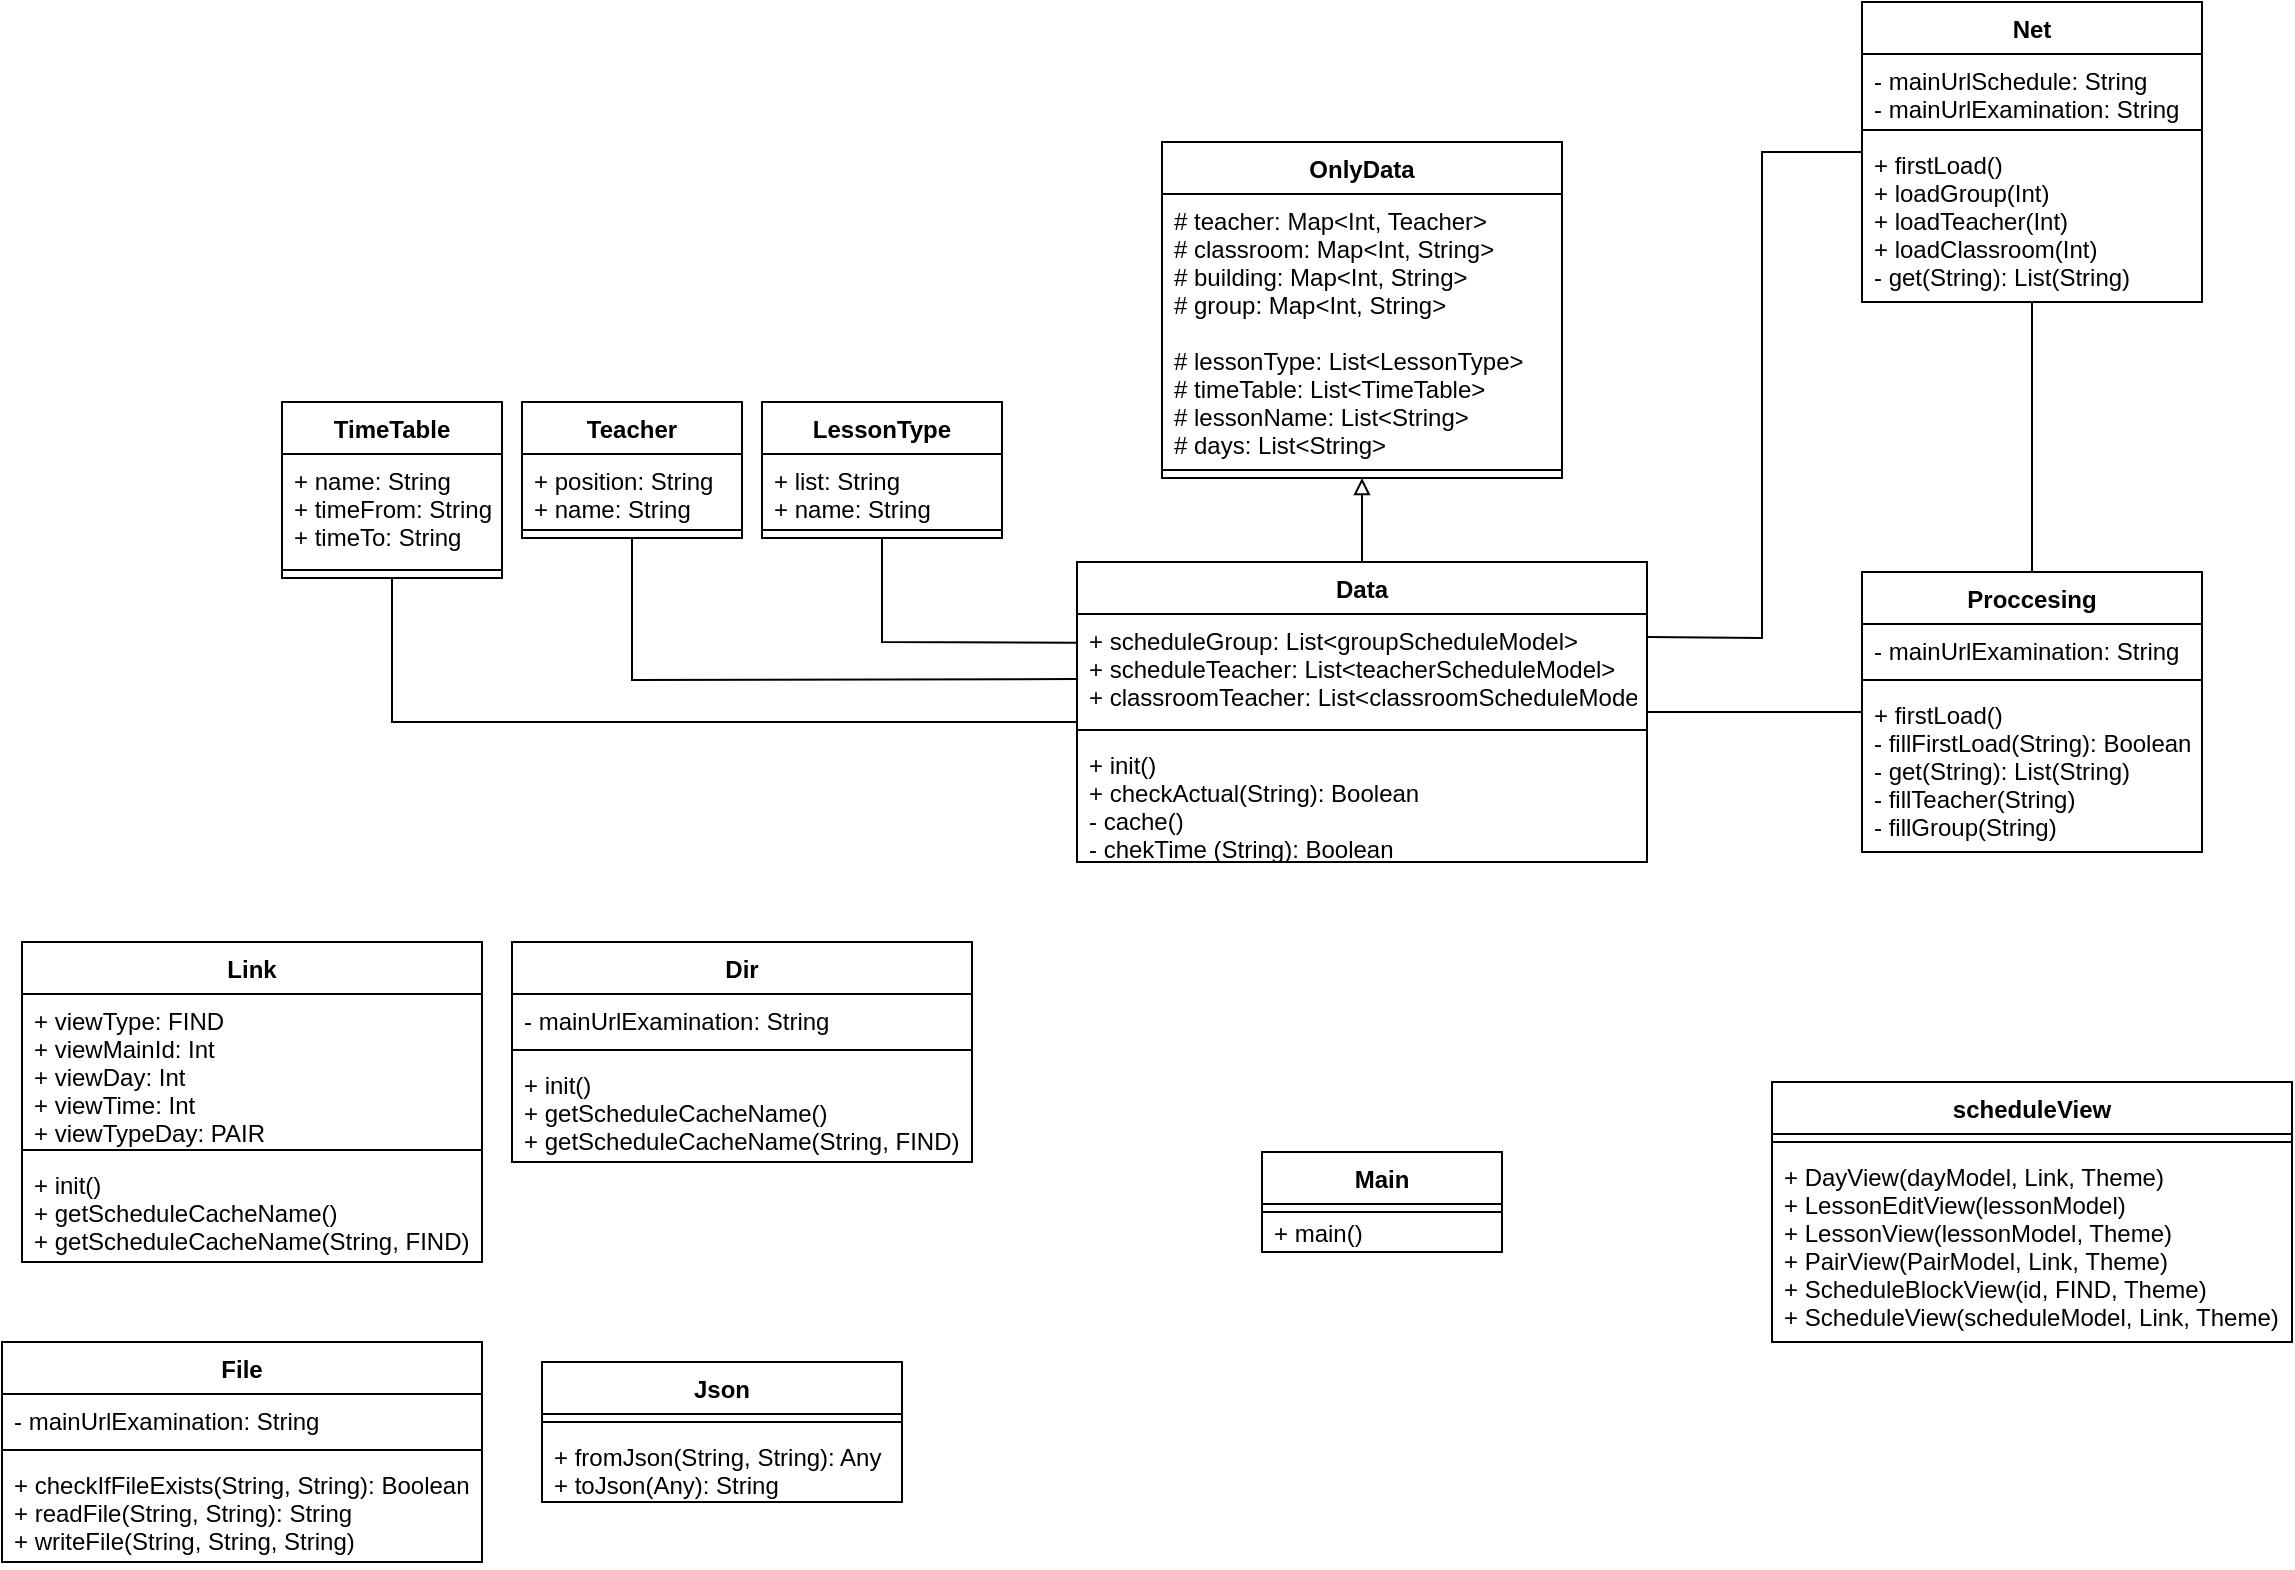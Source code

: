 <mxfile version="15.5.6" pages="2"><diagram id="e2Qo08MtwnC6GHxmbJNL" name="Сдача задания"><mxGraphModel dx="1057" dy="1483" grid="1" gridSize="10" guides="1" tooltips="1" connect="1" arrows="1" fold="1" page="1" pageScale="1" pageWidth="827" pageHeight="1169" math="0" shadow="0"><root><mxCell id="0"/><mxCell id="1" parent="0"/><mxCell id="8R0ABQOyWamHtmhhlel6-19" value="" style="edgeStyle=orthogonalEdgeStyle;rounded=0;orthogonalLoop=1;jettySize=auto;html=1;entryX=0.5;entryY=1;entryDx=0;entryDy=0;endArrow=block;endFill=0;" edge="1" parent="1" source="8R0ABQOyWamHtmhhlel6-1" target="8R0ABQOyWamHtmhhlel6-5"><mxGeometry relative="1" as="geometry"/></mxCell><mxCell id="8R0ABQOyWamHtmhhlel6-1" value="Data" style="swimlane;fontStyle=1;align=center;verticalAlign=top;childLayout=stackLayout;horizontal=1;startSize=26;horizontalStack=0;resizeParent=1;resizeParentMax=0;resizeLast=0;collapsible=1;marginBottom=0;" vertex="1" parent="1"><mxGeometry x="377.5" y="-50" width="285" height="150" as="geometry"/></mxCell><mxCell id="8R0ABQOyWamHtmhhlel6-2" value="+ scheduleGroup: List&lt;groupScheduleModel&gt;&#xA;+ scheduleTeacher: List&lt;teacherScheduleModel&gt;&#xA;+ classroomTeacher: List&lt;classroomScheduleModel&gt;" style="text;strokeColor=none;fillColor=none;align=left;verticalAlign=top;spacingLeft=4;spacingRight=4;overflow=hidden;rotatable=0;points=[[0,0.5],[1,0.5]];portConstraint=eastwest;" vertex="1" parent="8R0ABQOyWamHtmhhlel6-1"><mxGeometry y="26" width="285" height="54" as="geometry"/></mxCell><mxCell id="8R0ABQOyWamHtmhhlel6-3" value="" style="line;strokeWidth=1;fillColor=none;align=left;verticalAlign=middle;spacingTop=-1;spacingLeft=3;spacingRight=3;rotatable=0;labelPosition=right;points=[];portConstraint=eastwest;" vertex="1" parent="8R0ABQOyWamHtmhhlel6-1"><mxGeometry y="80" width="285" height="8" as="geometry"/></mxCell><mxCell id="8R0ABQOyWamHtmhhlel6-4" value="+ init()&#xA;+ checkActual(String): Boolean&#xA;- cache()&#xA;- chekTime (String): Boolean&#xA;&#xA;" style="text;strokeColor=none;fillColor=none;align=left;verticalAlign=top;spacingLeft=4;spacingRight=4;overflow=hidden;rotatable=0;points=[[0,0.5],[1,0.5]];portConstraint=eastwest;" vertex="1" parent="8R0ABQOyWamHtmhhlel6-1"><mxGeometry y="88" width="285" height="62" as="geometry"/></mxCell><mxCell id="8R0ABQOyWamHtmhhlel6-5" value="OnlyData" style="swimlane;fontStyle=1;align=center;verticalAlign=top;childLayout=stackLayout;horizontal=1;startSize=26;horizontalStack=0;resizeParent=1;resizeParentMax=0;resizeLast=0;collapsible=1;marginBottom=0;" vertex="1" parent="1"><mxGeometry x="420" y="-260" width="200" height="168" as="geometry"/></mxCell><mxCell id="8R0ABQOyWamHtmhhlel6-6" value="# teacher: Map&lt;Int, Teacher&gt;&#xA;# classroom: Map&lt;Int, String&gt;&#xA;# building: Map&lt;Int, String&gt;&#xA;# group: Map&lt;Int, String&gt;&#xA;&#xA;# lessonType: List&lt;LessonType&gt;&#xA;# timeTable: List&lt;TimeTable&gt;&#xA;# lessonName: List&lt;String&gt;&#xA;# days: List&lt;String&gt;&#xA;" style="text;strokeColor=none;fillColor=none;align=left;verticalAlign=top;spacingLeft=4;spacingRight=4;overflow=hidden;rotatable=0;points=[[0,0.5],[1,0.5]];portConstraint=eastwest;" vertex="1" parent="8R0ABQOyWamHtmhhlel6-5"><mxGeometry y="26" width="200" height="134" as="geometry"/></mxCell><mxCell id="8R0ABQOyWamHtmhhlel6-7" value="" style="line;strokeWidth=1;fillColor=none;align=left;verticalAlign=middle;spacingTop=-1;spacingLeft=3;spacingRight=3;rotatable=0;labelPosition=right;points=[];portConstraint=eastwest;" vertex="1" parent="8R0ABQOyWamHtmhhlel6-5"><mxGeometry y="160" width="200" height="8" as="geometry"/></mxCell><mxCell id="8R0ABQOyWamHtmhhlel6-20" value="LessonType" style="swimlane;fontStyle=1;align=center;verticalAlign=top;childLayout=stackLayout;horizontal=1;startSize=26;horizontalStack=0;resizeParent=1;resizeParentMax=0;resizeLast=0;collapsible=1;marginBottom=0;" vertex="1" parent="1"><mxGeometry x="220" y="-130" width="120" height="68" as="geometry"/></mxCell><mxCell id="8R0ABQOyWamHtmhhlel6-21" value="+ list: String&#xA;+ name: String&#xA;" style="text;strokeColor=none;fillColor=none;align=left;verticalAlign=top;spacingLeft=4;spacingRight=4;overflow=hidden;rotatable=0;points=[[0,0.5],[1,0.5]];portConstraint=eastwest;" vertex="1" parent="8R0ABQOyWamHtmhhlel6-20"><mxGeometry y="26" width="120" height="34" as="geometry"/></mxCell><mxCell id="8R0ABQOyWamHtmhhlel6-22" value="" style="line;strokeWidth=1;fillColor=none;align=left;verticalAlign=middle;spacingTop=-1;spacingLeft=3;spacingRight=3;rotatable=0;labelPosition=right;points=[];portConstraint=eastwest;" vertex="1" parent="8R0ABQOyWamHtmhhlel6-20"><mxGeometry y="60" width="120" height="8" as="geometry"/></mxCell><mxCell id="8R0ABQOyWamHtmhhlel6-24" value="Teacher" style="swimlane;fontStyle=1;align=center;verticalAlign=top;childLayout=stackLayout;horizontal=1;startSize=26;horizontalStack=0;resizeParent=1;resizeParentMax=0;resizeLast=0;collapsible=1;marginBottom=0;" vertex="1" parent="1"><mxGeometry x="100" y="-130" width="110" height="68" as="geometry"/></mxCell><mxCell id="8R0ABQOyWamHtmhhlel6-25" value="+ position: String&#xA;+ name: String&#xA;" style="text;strokeColor=none;fillColor=none;align=left;verticalAlign=top;spacingLeft=4;spacingRight=4;overflow=hidden;rotatable=0;points=[[0,0.5],[1,0.5]];portConstraint=eastwest;" vertex="1" parent="8R0ABQOyWamHtmhhlel6-24"><mxGeometry y="26" width="110" height="34" as="geometry"/></mxCell><mxCell id="8R0ABQOyWamHtmhhlel6-26" value="" style="line;strokeWidth=1;fillColor=none;align=left;verticalAlign=middle;spacingTop=-1;spacingLeft=3;spacingRight=3;rotatable=0;labelPosition=right;points=[];portConstraint=eastwest;" vertex="1" parent="8R0ABQOyWamHtmhhlel6-24"><mxGeometry y="60" width="110" height="8" as="geometry"/></mxCell><mxCell id="8R0ABQOyWamHtmhhlel6-30" value="TimeTable" style="swimlane;fontStyle=1;align=center;verticalAlign=top;childLayout=stackLayout;horizontal=1;startSize=26;horizontalStack=0;resizeParent=1;resizeParentMax=0;resizeLast=0;collapsible=1;marginBottom=0;" vertex="1" parent="1"><mxGeometry x="-20" y="-130" width="110" height="88" as="geometry"/></mxCell><mxCell id="8R0ABQOyWamHtmhhlel6-31" value="+ name: String&#xA;+ timeFrom: String&#xA;+ timeTo: String&#xA;" style="text;strokeColor=none;fillColor=none;align=left;verticalAlign=top;spacingLeft=4;spacingRight=4;overflow=hidden;rotatable=0;points=[[0,0.5],[1,0.5]];portConstraint=eastwest;" vertex="1" parent="8R0ABQOyWamHtmhhlel6-30"><mxGeometry y="26" width="110" height="54" as="geometry"/></mxCell><mxCell id="8R0ABQOyWamHtmhhlel6-32" value="" style="line;strokeWidth=1;fillColor=none;align=left;verticalAlign=middle;spacingTop=-1;spacingLeft=3;spacingRight=3;rotatable=0;labelPosition=right;points=[];portConstraint=eastwest;" vertex="1" parent="8R0ABQOyWamHtmhhlel6-30"><mxGeometry y="80" width="110" height="8" as="geometry"/></mxCell><mxCell id="8R0ABQOyWamHtmhhlel6-33" value="" style="endArrow=none;html=1;rounded=0;entryX=0.5;entryY=1;entryDx=0;entryDy=0;exitX=0;exitY=0.267;exitDx=0;exitDy=0;exitPerimeter=0;" edge="1" parent="1" source="8R0ABQOyWamHtmhhlel6-2" target="8R0ABQOyWamHtmhhlel6-20"><mxGeometry width="50" height="50" relative="1" as="geometry"><mxPoint x="360" y="20" as="sourcePoint"/><mxPoint x="80" y="30" as="targetPoint"/><Array as="points"><mxPoint x="280" y="-10"/></Array></mxGeometry></mxCell><mxCell id="8R0ABQOyWamHtmhhlel6-34" value="" style="endArrow=none;html=1;rounded=0;entryX=0.5;entryY=1;entryDx=0;entryDy=0;exitX=0.002;exitY=0.602;exitDx=0;exitDy=0;exitPerimeter=0;" edge="1" parent="1" source="8R0ABQOyWamHtmhhlel6-2" target="8R0ABQOyWamHtmhhlel6-24"><mxGeometry width="50" height="50" relative="1" as="geometry"><mxPoint x="370" y="20" as="sourcePoint"/><mxPoint x="230" y="40" as="targetPoint"/><Array as="points"><mxPoint x="155" y="9"/></Array></mxGeometry></mxCell><mxCell id="8R0ABQOyWamHtmhhlel6-35" value="" style="endArrow=none;html=1;rounded=0;exitX=0.5;exitY=1;exitDx=0;exitDy=0;entryX=0;entryY=1.001;entryDx=0;entryDy=0;entryPerimeter=0;" edge="1" parent="1" source="8R0ABQOyWamHtmhhlel6-30" target="8R0ABQOyWamHtmhhlel6-2"><mxGeometry width="50" height="50" relative="1" as="geometry"><mxPoint x="320" y="60" as="sourcePoint"/><mxPoint x="370" y="10" as="targetPoint"/><Array as="points"><mxPoint x="35" y="30"/></Array></mxGeometry></mxCell><mxCell id="8R0ABQOyWamHtmhhlel6-36" value="Net" style="swimlane;fontStyle=1;align=center;verticalAlign=top;childLayout=stackLayout;horizontal=1;startSize=26;horizontalStack=0;resizeParent=1;resizeParentMax=0;resizeLast=0;collapsible=1;marginBottom=0;" vertex="1" parent="1"><mxGeometry x="770" y="-330" width="170" height="150" as="geometry"/></mxCell><mxCell id="8R0ABQOyWamHtmhhlel6-37" value="- mainUrlSchedule: String &#xA;- mainUrlExamination: String&#xA;" style="text;strokeColor=none;fillColor=none;align=left;verticalAlign=top;spacingLeft=4;spacingRight=4;overflow=hidden;rotatable=0;points=[[0,0.5],[1,0.5]];portConstraint=eastwest;" vertex="1" parent="8R0ABQOyWamHtmhhlel6-36"><mxGeometry y="26" width="170" height="34" as="geometry"/></mxCell><mxCell id="8R0ABQOyWamHtmhhlel6-38" value="" style="line;strokeWidth=1;fillColor=none;align=left;verticalAlign=middle;spacingTop=-1;spacingLeft=3;spacingRight=3;rotatable=0;labelPosition=right;points=[];portConstraint=eastwest;" vertex="1" parent="8R0ABQOyWamHtmhhlel6-36"><mxGeometry y="60" width="170" height="8" as="geometry"/></mxCell><mxCell id="8R0ABQOyWamHtmhhlel6-39" value="+ firstLoad()&#xA;+ loadGroup(Int)&#xA;+ loadTeacher(Int)&#xA;+ loadClassroom(Int)&#xA;- get(String): List(String)" style="text;strokeColor=none;fillColor=none;align=left;verticalAlign=top;spacingLeft=4;spacingRight=4;overflow=hidden;rotatable=0;points=[[0,0.5],[1,0.5]];portConstraint=eastwest;" vertex="1" parent="8R0ABQOyWamHtmhhlel6-36"><mxGeometry y="68" width="170" height="82" as="geometry"/></mxCell><mxCell id="8R0ABQOyWamHtmhhlel6-40" value="Proccesing" style="swimlane;fontStyle=1;align=center;verticalAlign=top;childLayout=stackLayout;horizontal=1;startSize=26;horizontalStack=0;resizeParent=1;resizeParentMax=0;resizeLast=0;collapsible=1;marginBottom=0;" vertex="1" parent="1"><mxGeometry x="770" y="-45" width="170" height="140" as="geometry"/></mxCell><mxCell id="8R0ABQOyWamHtmhhlel6-41" value="- mainUrlExamination: String" style="text;strokeColor=none;fillColor=none;align=left;verticalAlign=top;spacingLeft=4;spacingRight=4;overflow=hidden;rotatable=0;points=[[0,0.5],[1,0.5]];portConstraint=eastwest;" vertex="1" parent="8R0ABQOyWamHtmhhlel6-40"><mxGeometry y="26" width="170" height="24" as="geometry"/></mxCell><mxCell id="8R0ABQOyWamHtmhhlel6-42" value="" style="line;strokeWidth=1;fillColor=none;align=left;verticalAlign=middle;spacingTop=-1;spacingLeft=3;spacingRight=3;rotatable=0;labelPosition=right;points=[];portConstraint=eastwest;" vertex="1" parent="8R0ABQOyWamHtmhhlel6-40"><mxGeometry y="50" width="170" height="8" as="geometry"/></mxCell><mxCell id="8R0ABQOyWamHtmhhlel6-43" value="+ firstLoad()&#xA;- fillFirstLoad(String): Boolean&#xA;- get(String): List(String)&#xA;- fillTeacher(String)&#xA;- fillGroup(String)" style="text;strokeColor=none;fillColor=none;align=left;verticalAlign=top;spacingLeft=4;spacingRight=4;overflow=hidden;rotatable=0;points=[[0,0.5],[1,0.5]];portConstraint=eastwest;" vertex="1" parent="8R0ABQOyWamHtmhhlel6-40"><mxGeometry y="58" width="170" height="82" as="geometry"/></mxCell><mxCell id="8R0ABQOyWamHtmhhlel6-44" value="" style="endArrow=none;html=1;rounded=0;" edge="1" parent="1" source="8R0ABQOyWamHtmhhlel6-40" target="8R0ABQOyWamHtmhhlel6-1"><mxGeometry width="50" height="50" relative="1" as="geometry"><mxPoint x="770" y="20" as="sourcePoint"/><mxPoint x="910" y="-40" as="targetPoint"/></mxGeometry></mxCell><mxCell id="8R0ABQOyWamHtmhhlel6-45" value="" style="endArrow=none;html=1;rounded=0;entryX=0.5;entryY=0;entryDx=0;entryDy=0;" edge="1" parent="1" source="8R0ABQOyWamHtmhhlel6-36" target="8R0ABQOyWamHtmhhlel6-40"><mxGeometry width="50" height="50" relative="1" as="geometry"><mxPoint x="830" y="-10" as="sourcePoint"/><mxPoint x="880" y="-60" as="targetPoint"/></mxGeometry></mxCell><mxCell id="8R0ABQOyWamHtmhhlel6-46" value="" style="endArrow=none;html=1;rounded=0;entryX=1;entryY=0.25;entryDx=0;entryDy=0;" edge="1" parent="1" source="8R0ABQOyWamHtmhhlel6-36" target="8R0ABQOyWamHtmhhlel6-1"><mxGeometry width="50" height="50" relative="1" as="geometry"><mxPoint x="830" y="-10" as="sourcePoint"/><mxPoint x="880" y="-60" as="targetPoint"/><Array as="points"><mxPoint x="720" y="-255"/><mxPoint x="720" y="-12"/></Array></mxGeometry></mxCell><mxCell id="8R0ABQOyWamHtmhhlel6-47" value="Link" style="swimlane;fontStyle=1;align=center;verticalAlign=top;childLayout=stackLayout;horizontal=1;startSize=26;horizontalStack=0;resizeParent=1;resizeParentMax=0;resizeLast=0;collapsible=1;marginBottom=0;" vertex="1" parent="1"><mxGeometry x="-150" y="140" width="230" height="160" as="geometry"/></mxCell><mxCell id="8R0ABQOyWamHtmhhlel6-48" value="+ viewType: FIND&#xA;+ viewMainId: Int&#xA;+ viewDay: Int&#xA;+ viewTime: Int&#xA;+ viewTypeDay: PAIR&#xA;&#xA;&#xA;" style="text;strokeColor=none;fillColor=none;align=left;verticalAlign=top;spacingLeft=4;spacingRight=4;overflow=hidden;rotatable=0;points=[[0,0.5],[1,0.5]];portConstraint=eastwest;" vertex="1" parent="8R0ABQOyWamHtmhhlel6-47"><mxGeometry y="26" width="230" height="74" as="geometry"/></mxCell><mxCell id="8R0ABQOyWamHtmhhlel6-49" value="" style="line;strokeWidth=1;fillColor=none;align=left;verticalAlign=middle;spacingTop=-1;spacingLeft=3;spacingRight=3;rotatable=0;labelPosition=right;points=[];portConstraint=eastwest;" vertex="1" parent="8R0ABQOyWamHtmhhlel6-47"><mxGeometry y="100" width="230" height="8" as="geometry"/></mxCell><mxCell id="8R0ABQOyWamHtmhhlel6-50" value="+ init()&#xA;+ getScheduleCacheName()&#xA;+ getScheduleCacheName(String, FIND)" style="text;strokeColor=none;fillColor=none;align=left;verticalAlign=top;spacingLeft=4;spacingRight=4;overflow=hidden;rotatable=0;points=[[0,0.5],[1,0.5]];portConstraint=eastwest;" vertex="1" parent="8R0ABQOyWamHtmhhlel6-47"><mxGeometry y="108" width="230" height="52" as="geometry"/></mxCell><mxCell id="8R0ABQOyWamHtmhhlel6-51" value="Dir" style="swimlane;fontStyle=1;align=center;verticalAlign=top;childLayout=stackLayout;horizontal=1;startSize=26;horizontalStack=0;resizeParent=1;resizeParentMax=0;resizeLast=0;collapsible=1;marginBottom=0;" vertex="1" parent="1"><mxGeometry x="95" y="140" width="230" height="110" as="geometry"/></mxCell><mxCell id="8R0ABQOyWamHtmhhlel6-52" value="- mainUrlExamination: String" style="text;strokeColor=none;fillColor=none;align=left;verticalAlign=top;spacingLeft=4;spacingRight=4;overflow=hidden;rotatable=0;points=[[0,0.5],[1,0.5]];portConstraint=eastwest;" vertex="1" parent="8R0ABQOyWamHtmhhlel6-51"><mxGeometry y="26" width="230" height="24" as="geometry"/></mxCell><mxCell id="8R0ABQOyWamHtmhhlel6-53" value="" style="line;strokeWidth=1;fillColor=none;align=left;verticalAlign=middle;spacingTop=-1;spacingLeft=3;spacingRight=3;rotatable=0;labelPosition=right;points=[];portConstraint=eastwest;" vertex="1" parent="8R0ABQOyWamHtmhhlel6-51"><mxGeometry y="50" width="230" height="8" as="geometry"/></mxCell><mxCell id="8R0ABQOyWamHtmhhlel6-54" value="+ init()&#xA;+ getScheduleCacheName()&#xA;+ getScheduleCacheName(String, FIND)" style="text;strokeColor=none;fillColor=none;align=left;verticalAlign=top;spacingLeft=4;spacingRight=4;overflow=hidden;rotatable=0;points=[[0,0.5],[1,0.5]];portConstraint=eastwest;" vertex="1" parent="8R0ABQOyWamHtmhhlel6-51"><mxGeometry y="58" width="230" height="52" as="geometry"/></mxCell><mxCell id="8R0ABQOyWamHtmhhlel6-55" value="File" style="swimlane;fontStyle=1;align=center;verticalAlign=top;childLayout=stackLayout;horizontal=1;startSize=26;horizontalStack=0;resizeParent=1;resizeParentMax=0;resizeLast=0;collapsible=1;marginBottom=0;" vertex="1" parent="1"><mxGeometry x="-160" y="340" width="240" height="110" as="geometry"/></mxCell><mxCell id="8R0ABQOyWamHtmhhlel6-56" value="- mainUrlExamination: String" style="text;strokeColor=none;fillColor=none;align=left;verticalAlign=top;spacingLeft=4;spacingRight=4;overflow=hidden;rotatable=0;points=[[0,0.5],[1,0.5]];portConstraint=eastwest;" vertex="1" parent="8R0ABQOyWamHtmhhlel6-55"><mxGeometry y="26" width="240" height="24" as="geometry"/></mxCell><mxCell id="8R0ABQOyWamHtmhhlel6-57" value="" style="line;strokeWidth=1;fillColor=none;align=left;verticalAlign=middle;spacingTop=-1;spacingLeft=3;spacingRight=3;rotatable=0;labelPosition=right;points=[];portConstraint=eastwest;" vertex="1" parent="8R0ABQOyWamHtmhhlel6-55"><mxGeometry y="50" width="240" height="8" as="geometry"/></mxCell><mxCell id="8R0ABQOyWamHtmhhlel6-58" value="+ checkIfFileExists(String, String): Boolean&#xA;+ readFile(String, String): String&#xA;+ writeFile(String, String, String)" style="text;strokeColor=none;fillColor=none;align=left;verticalAlign=top;spacingLeft=4;spacingRight=4;overflow=hidden;rotatable=0;points=[[0,0.5],[1,0.5]];portConstraint=eastwest;" vertex="1" parent="8R0ABQOyWamHtmhhlel6-55"><mxGeometry y="58" width="240" height="52" as="geometry"/></mxCell><mxCell id="8R0ABQOyWamHtmhhlel6-59" value="Main" style="swimlane;fontStyle=1;align=center;verticalAlign=top;childLayout=stackLayout;horizontal=1;startSize=26;horizontalStack=0;resizeParent=1;resizeParentMax=0;resizeLast=0;collapsible=1;marginBottom=0;" vertex="1" parent="1"><mxGeometry x="470" y="245" width="120" height="50" as="geometry"/></mxCell><mxCell id="8R0ABQOyWamHtmhhlel6-61" value="" style="line;strokeWidth=1;fillColor=none;align=left;verticalAlign=middle;spacingTop=-1;spacingLeft=3;spacingRight=3;rotatable=0;labelPosition=right;points=[];portConstraint=eastwest;" vertex="1" parent="8R0ABQOyWamHtmhhlel6-59"><mxGeometry y="26" width="120" height="8" as="geometry"/></mxCell><mxCell id="8R0ABQOyWamHtmhhlel6-62" value="+ main()" style="text;strokeColor=none;fillColor=none;align=left;verticalAlign=bottom;spacingLeft=4;spacingRight=4;overflow=hidden;rotatable=0;points=[[0,0.5],[1,0.5]];portConstraint=eastwest;" vertex="1" parent="8R0ABQOyWamHtmhhlel6-59"><mxGeometry y="34" width="120" height="16" as="geometry"/></mxCell><mxCell id="8R0ABQOyWamHtmhhlel6-67" value="scheduleView" style="swimlane;fontStyle=1;align=center;verticalAlign=top;childLayout=stackLayout;horizontal=1;startSize=26;horizontalStack=0;resizeParent=1;resizeParentMax=0;resizeLast=0;collapsible=1;marginBottom=0;" vertex="1" parent="1"><mxGeometry x="725" y="210" width="260" height="130" as="geometry"/></mxCell><mxCell id="8R0ABQOyWamHtmhhlel6-68" value="" style="line;strokeWidth=1;fillColor=none;align=left;verticalAlign=middle;spacingTop=-1;spacingLeft=3;spacingRight=3;rotatable=0;labelPosition=right;points=[];portConstraint=eastwest;" vertex="1" parent="8R0ABQOyWamHtmhhlel6-67"><mxGeometry y="26" width="260" height="8" as="geometry"/></mxCell><mxCell id="8R0ABQOyWamHtmhhlel6-69" value="+ DayView(dayModel, Link, Theme)&#xA;+ LessonEditView(lessonModel)&#xA;+ LessonView(lessonModel, Theme)&#xA;+ PairView(PairModel, Link, Theme)&#xA;+ ScheduleBlockView(id, FIND, Theme)&#xA;+ ScheduleView(scheduleModel, Link, Theme)&#xA;" style="text;strokeColor=none;fillColor=none;align=left;verticalAlign=top;spacingLeft=4;spacingRight=4;overflow=hidden;rotatable=0;points=[[0,0.5],[1,0.5]];portConstraint=eastwest;" vertex="1" parent="8R0ABQOyWamHtmhhlel6-67"><mxGeometry y="34" width="260" height="96" as="geometry"/></mxCell><mxCell id="8R0ABQOyWamHtmhhlel6-70" value="Json" style="swimlane;fontStyle=1;align=center;verticalAlign=top;childLayout=stackLayout;horizontal=1;startSize=26;horizontalStack=0;resizeParent=1;resizeParentMax=0;resizeLast=0;collapsible=1;marginBottom=0;" vertex="1" parent="1"><mxGeometry x="110" y="350" width="180" height="70" as="geometry"/></mxCell><mxCell id="8R0ABQOyWamHtmhhlel6-71" value="" style="line;strokeWidth=1;fillColor=none;align=left;verticalAlign=middle;spacingTop=-1;spacingLeft=3;spacingRight=3;rotatable=0;labelPosition=right;points=[];portConstraint=eastwest;" vertex="1" parent="8R0ABQOyWamHtmhhlel6-70"><mxGeometry y="26" width="180" height="8" as="geometry"/></mxCell><mxCell id="8R0ABQOyWamHtmhhlel6-72" value="+ fromJson(String, String): Any&#xA;+ toJson(Any): String" style="text;strokeColor=none;fillColor=none;align=left;verticalAlign=top;spacingLeft=4;spacingRight=4;overflow=hidden;rotatable=0;points=[[0,0.5],[1,0.5]];portConstraint=eastwest;" vertex="1" parent="8R0ABQOyWamHtmhhlel6-70"><mxGeometry y="34" width="180" height="36" as="geometry"/></mxCell></root></mxGraphModel></diagram><diagram name="Студент" id="OcqX6CIw4gg39XPoKHhv"><mxGraphModel dx="1147" dy="752" grid="1" gridSize="10" guides="1" tooltips="1" connect="1" arrows="1" fold="1" page="1" pageScale="1" pageWidth="827" pageHeight="1169" math="0" shadow="0"><root><mxCell id="GqvKego69PqxCJnhAiMY-0"/><mxCell id="GqvKego69PqxCJnhAiMY-1" parent="GqvKego69PqxCJnhAiMY-0"/></root></mxGraphModel></diagram></mxfile>